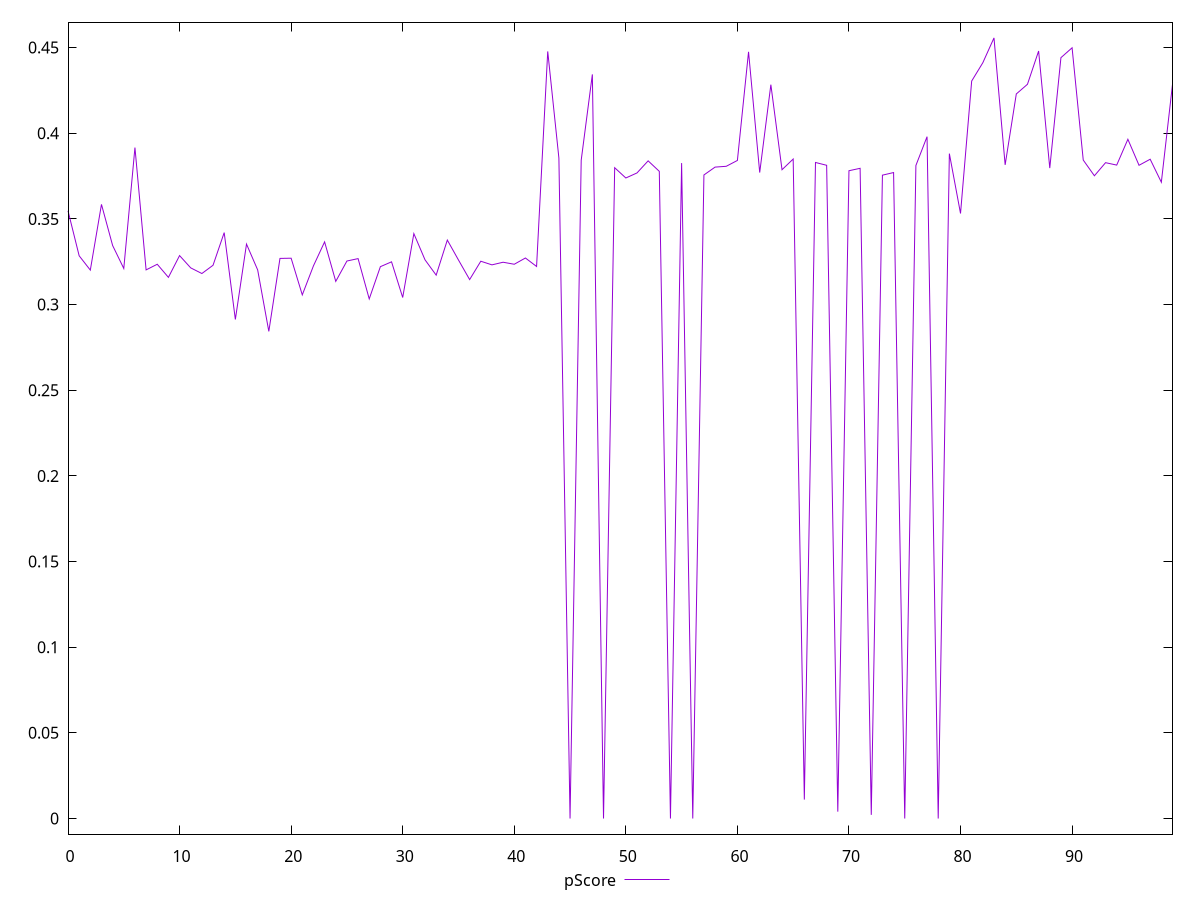 reset

$pScore <<EOF
0 0.3547058823529412
1 0.3284705882352941
2 0.3201176470588235
3 0.3584705882352941
4 0.3344705882352941
5 0.32105882352941173
6 0.3916470588235294
7 0.32023529411764706
8 0.32352941176470584
9 0.3158823529411765
10 0.3285882352941176
11 0.32141176470588234
12 0.3181176470588235
13 0.32294117647058823
14 0.34199999999999997
15 0.2912941176470588
16 0.33529411764705885
17 0.32023529411764706
18 0.2843529411764706
19 0.32694117647058824
20 0.32705882352941174
21 0.3056470588235294
22 0.3225882352941176
23 0.33658823529411763
24 0.3135294117647059
25 0.32541176470588234
26 0.32682352941176473
27 0.3032941176470588
28 0.3221176470588235
29 0.32494117647058823
30 0.3041176470588235
31 0.34141176470588236
32 0.3261176470588235
33 0.3171764705882353
34 0.3376470588235294
35 0.32599999999999996
36 0.3145882352941176
37 0.32529411764705884
38 0.3231764705882353
39 0.3247058823529412
40 0.32352941176470584
41 0.3271764705882353
42 0.32223529411764706
43 0.44776470588235295
44 0.3855294117647059
45 0
46 0.38423529411764706
47 0.4343529411764706
48 0
49 0.37988235294117645
50 0.37388235294117644
51 0.37682352941176467
52 0.38388235294117645
53 0.37776470588235295
54 0
55 0.3825882352941177
56 0
57 0.3756470588235294
58 0.38023529411764706
59 0.38070588235294117
60 0.3841176470588235
61 0.4475294117647059
62 0.3770588235294118
63 0.4283529411764706
64 0.37870588235294117
65 0.38494117647058823
66 0.011058823529411732
67 0.38294117647058823
68 0.38129411764705884
69 0.0040000000000000036
70 0.37811764705882356
71 0.3795294117647059
72 0.002117647058823502
73 0.3755294117647059
74 0.3770588235294118
75 0
76 0.3811764705882353
77 0.398
78 0
79 0.3881176470588235
80 0.3531764705882353
81 0.4304705882352941
82 0.4411764705882353
83 0.4556470588235294
84 0.3815294117647059
85 0.42294117647058826
86 0.42858823529411766
87 0.448
88 0.3796470588235294
89 0.4441176470588235
90 0.44988235294117646
91 0.38435294117647056
92 0.3751764705882353
93 0.3828235294117647
94 0.38141176470588234
95 0.39647058823529413
96 0.38129411764705884
97 0.3848235294117647
98 0.37141176470588233
99 0.4284705882352941
EOF

set key outside below
set xrange [0:99]
set yrange [-0.009112941176470588:0.46476]
set trange [-0.009112941176470588:0.46476]
set terminal svg size 640, 500 enhanced background rgb 'white'
set output "report_00009_2021-02-08T22-37-41.559Z/render-blocking-resources/samples/pages/pScore/values.svg"

plot $pScore title "pScore" with line

reset
